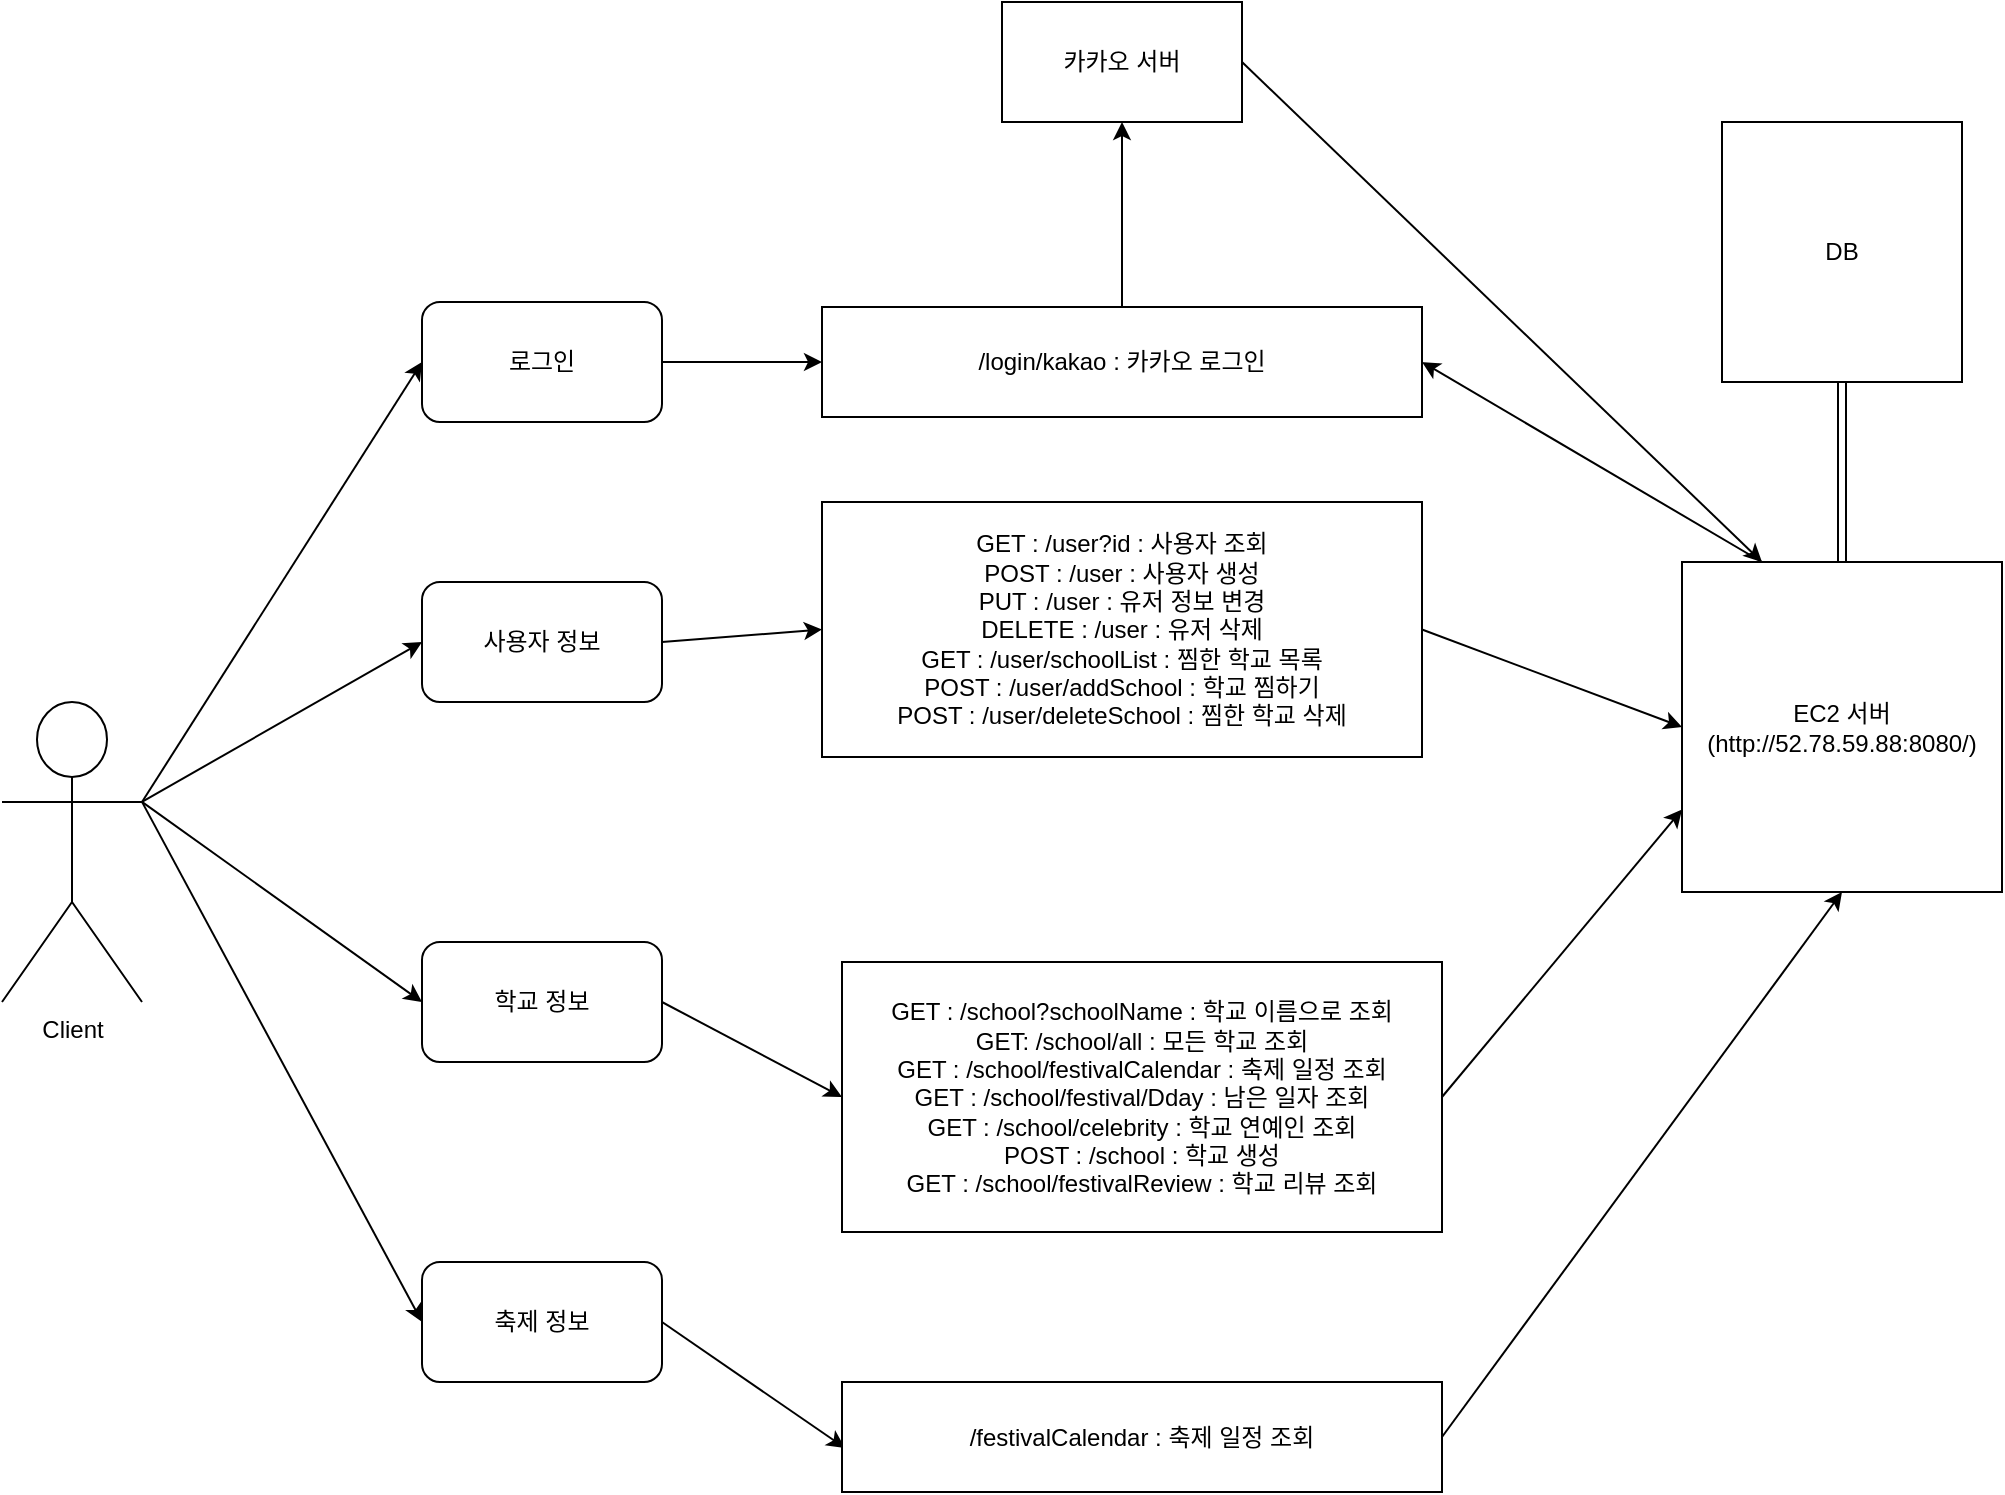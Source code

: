 <mxfile version="20.8.23" type="github">
  <diagram id="gcupz1wOseAFlGIjOzjX" name="페이지-1">
    <mxGraphModel dx="1434" dy="1965" grid="1" gridSize="10" guides="1" tooltips="1" connect="1" arrows="1" fold="1" page="1" pageScale="1" pageWidth="827" pageHeight="1169" math="0" shadow="0">
      <root>
        <mxCell id="0" />
        <mxCell id="1" parent="0" />
        <mxCell id="Nez7KcpY-7Rk2Y-lfuM3-13" style="orthogonalLoop=1;jettySize=auto;html=1;entryX=0;entryY=0.5;entryDx=0;entryDy=0;rounded=0;" edge="1" parent="1" target="Nez7KcpY-7Rk2Y-lfuM3-7">
          <mxGeometry relative="1" as="geometry">
            <mxPoint x="100" y="370" as="sourcePoint" />
          </mxGeometry>
        </mxCell>
        <mxCell id="Nez7KcpY-7Rk2Y-lfuM3-23" style="edgeStyle=none;rounded=0;orthogonalLoop=1;jettySize=auto;html=1;exitX=1;exitY=0.333;exitDx=0;exitDy=0;exitPerimeter=0;entryX=0;entryY=0.5;entryDx=0;entryDy=0;" edge="1" parent="1" source="Nez7KcpY-7Rk2Y-lfuM3-1" target="Nez7KcpY-7Rk2Y-lfuM3-6">
          <mxGeometry relative="1" as="geometry" />
        </mxCell>
        <mxCell id="Nez7KcpY-7Rk2Y-lfuM3-24" style="edgeStyle=none;rounded=0;orthogonalLoop=1;jettySize=auto;html=1;exitX=1;exitY=0.333;exitDx=0;exitDy=0;exitPerimeter=0;entryX=0;entryY=0.5;entryDx=0;entryDy=0;" edge="1" parent="1" source="Nez7KcpY-7Rk2Y-lfuM3-1" target="Nez7KcpY-7Rk2Y-lfuM3-8">
          <mxGeometry relative="1" as="geometry" />
        </mxCell>
        <mxCell id="Nez7KcpY-7Rk2Y-lfuM3-25" style="edgeStyle=none;rounded=0;orthogonalLoop=1;jettySize=auto;html=1;exitX=1;exitY=0.333;exitDx=0;exitDy=0;exitPerimeter=0;entryX=0;entryY=0.5;entryDx=0;entryDy=0;" edge="1" parent="1" source="Nez7KcpY-7Rk2Y-lfuM3-1" target="Nez7KcpY-7Rk2Y-lfuM3-9">
          <mxGeometry relative="1" as="geometry" />
        </mxCell>
        <mxCell id="Nez7KcpY-7Rk2Y-lfuM3-1" value="Client" style="shape=umlActor;verticalLabelPosition=bottom;verticalAlign=top;html=1;outlineConnect=0;" vertex="1" parent="1">
          <mxGeometry x="30" y="320" width="70" height="150" as="geometry" />
        </mxCell>
        <mxCell id="Nez7KcpY-7Rk2Y-lfuM3-32" style="edgeStyle=none;rounded=0;orthogonalLoop=1;jettySize=auto;html=1;exitX=1;exitY=0.5;exitDx=0;exitDy=0;entryX=0;entryY=0.5;entryDx=0;entryDy=0;" edge="1" parent="1" source="Nez7KcpY-7Rk2Y-lfuM3-6" target="Nez7KcpY-7Rk2Y-lfuM3-28">
          <mxGeometry relative="1" as="geometry" />
        </mxCell>
        <mxCell id="Nez7KcpY-7Rk2Y-lfuM3-6" value="사용자 정보" style="rounded=1;whiteSpace=wrap;html=1;" vertex="1" parent="1">
          <mxGeometry x="240" y="260" width="120" height="60" as="geometry" />
        </mxCell>
        <mxCell id="Nez7KcpY-7Rk2Y-lfuM3-40" style="edgeStyle=none;rounded=0;orthogonalLoop=1;jettySize=auto;html=1;exitX=1;exitY=0.5;exitDx=0;exitDy=0;entryX=0;entryY=0.5;entryDx=0;entryDy=0;" edge="1" parent="1" source="Nez7KcpY-7Rk2Y-lfuM3-7" target="Nez7KcpY-7Rk2Y-lfuM3-39">
          <mxGeometry relative="1" as="geometry" />
        </mxCell>
        <mxCell id="Nez7KcpY-7Rk2Y-lfuM3-7" value="로그인" style="rounded=1;whiteSpace=wrap;html=1;" vertex="1" parent="1">
          <mxGeometry x="240" y="120" width="120" height="60" as="geometry" />
        </mxCell>
        <mxCell id="Nez7KcpY-7Rk2Y-lfuM3-33" style="edgeStyle=none;rounded=0;orthogonalLoop=1;jettySize=auto;html=1;exitX=1;exitY=0.5;exitDx=0;exitDy=0;entryX=0;entryY=0.5;entryDx=0;entryDy=0;" edge="1" parent="1" source="Nez7KcpY-7Rk2Y-lfuM3-8" target="Nez7KcpY-7Rk2Y-lfuM3-29">
          <mxGeometry relative="1" as="geometry" />
        </mxCell>
        <mxCell id="Nez7KcpY-7Rk2Y-lfuM3-8" value="학교 정보" style="rounded=1;whiteSpace=wrap;html=1;" vertex="1" parent="1">
          <mxGeometry x="240" y="440" width="120" height="60" as="geometry" />
        </mxCell>
        <mxCell id="Nez7KcpY-7Rk2Y-lfuM3-34" style="edgeStyle=none;rounded=0;orthogonalLoop=1;jettySize=auto;html=1;exitX=1;exitY=0.5;exitDx=0;exitDy=0;entryX=0.005;entryY=0.6;entryDx=0;entryDy=0;entryPerimeter=0;" edge="1" parent="1" source="Nez7KcpY-7Rk2Y-lfuM3-9" target="Nez7KcpY-7Rk2Y-lfuM3-30">
          <mxGeometry relative="1" as="geometry" />
        </mxCell>
        <mxCell id="Nez7KcpY-7Rk2Y-lfuM3-9" value="축제 정보" style="rounded=1;whiteSpace=wrap;html=1;" vertex="1" parent="1">
          <mxGeometry x="240" y="600" width="120" height="60" as="geometry" />
        </mxCell>
        <mxCell id="Nez7KcpY-7Rk2Y-lfuM3-26" style="edgeStyle=none;rounded=0;orthogonalLoop=1;jettySize=auto;html=1;exitX=1;exitY=0.5;exitDx=0;exitDy=0;entryX=0.25;entryY=0;entryDx=0;entryDy=0;" edge="1" parent="1" source="Nez7KcpY-7Rk2Y-lfuM3-10" target="Nez7KcpY-7Rk2Y-lfuM3-15">
          <mxGeometry relative="1" as="geometry" />
        </mxCell>
        <mxCell id="Nez7KcpY-7Rk2Y-lfuM3-10" value="카카오 서버" style="rounded=0;whiteSpace=wrap;html=1;" vertex="1" parent="1">
          <mxGeometry x="530" y="-30" width="120" height="60" as="geometry" />
        </mxCell>
        <mxCell id="Nez7KcpY-7Rk2Y-lfuM3-16" style="edgeStyle=orthogonalEdgeStyle;rounded=0;orthogonalLoop=1;jettySize=auto;html=1;exitX=0.5;exitY=1;exitDx=0;exitDy=0;entryX=0.5;entryY=0;entryDx=0;entryDy=0;shape=link;" edge="1" parent="1" source="Nez7KcpY-7Rk2Y-lfuM3-12" target="Nez7KcpY-7Rk2Y-lfuM3-15">
          <mxGeometry relative="1" as="geometry" />
        </mxCell>
        <mxCell id="Nez7KcpY-7Rk2Y-lfuM3-12" value="DB" style="rounded=0;whiteSpace=wrap;html=1;" vertex="1" parent="1">
          <mxGeometry x="890" y="30" width="120" height="130" as="geometry" />
        </mxCell>
        <mxCell id="Nez7KcpY-7Rk2Y-lfuM3-46" style="edgeStyle=none;rounded=0;orthogonalLoop=1;jettySize=auto;html=1;exitX=0.25;exitY=0;exitDx=0;exitDy=0;entryX=1;entryY=0.5;entryDx=0;entryDy=0;" edge="1" parent="1" source="Nez7KcpY-7Rk2Y-lfuM3-15" target="Nez7KcpY-7Rk2Y-lfuM3-39">
          <mxGeometry relative="1" as="geometry" />
        </mxCell>
        <mxCell id="Nez7KcpY-7Rk2Y-lfuM3-15" value="EC2 서버&lt;br&gt;(http://52.78.59.88:8080/)" style="rounded=0;whiteSpace=wrap;html=1;" vertex="1" parent="1">
          <mxGeometry x="870" y="250" width="160" height="165" as="geometry" />
        </mxCell>
        <mxCell id="Nez7KcpY-7Rk2Y-lfuM3-31" style="edgeStyle=none;rounded=0;orthogonalLoop=1;jettySize=auto;html=1;exitX=1;exitY=0.5;exitDx=0;exitDy=0;entryX=0;entryY=0.5;entryDx=0;entryDy=0;" edge="1" parent="1" source="Nez7KcpY-7Rk2Y-lfuM3-28" target="Nez7KcpY-7Rk2Y-lfuM3-15">
          <mxGeometry relative="1" as="geometry" />
        </mxCell>
        <mxCell id="Nez7KcpY-7Rk2Y-lfuM3-28" value="GET : /user?id : 사용자 조회&lt;br&gt;POST : /user : 사용자 생성&lt;br&gt;PUT : /user : 유저 정보 변경&lt;br&gt;DELETE : /user : 유저 삭제&lt;br&gt;GET : /user/schoolList : 찜한 학교 목록&lt;br&gt;POST : /user/addSchool : 학교 찜하기&lt;br&gt;POST : /user/deleteSchool : 찜한 학교 삭제" style="rounded=0;whiteSpace=wrap;html=1;" vertex="1" parent="1">
          <mxGeometry x="440" y="220" width="300" height="127.5" as="geometry" />
        </mxCell>
        <mxCell id="Nez7KcpY-7Rk2Y-lfuM3-35" style="edgeStyle=none;rounded=0;orthogonalLoop=1;jettySize=auto;html=1;exitX=1;exitY=0.5;exitDx=0;exitDy=0;entryX=0;entryY=0.75;entryDx=0;entryDy=0;" edge="1" parent="1" source="Nez7KcpY-7Rk2Y-lfuM3-29" target="Nez7KcpY-7Rk2Y-lfuM3-15">
          <mxGeometry relative="1" as="geometry" />
        </mxCell>
        <mxCell id="Nez7KcpY-7Rk2Y-lfuM3-29" value="GET : /school?schoolName : 학교 이름으로 조회&lt;br&gt;GET: /school/all : 모든 학교 조회&lt;br&gt;GET : /school/festivalCalendar : 축제 일정 조회&lt;br&gt;GET : /school/festival/Dday : 남은 일자 조회&lt;br&gt;GET : /school/celebrity : 학교 연예인 조회&lt;br&gt;POST : /school : 학교 생성&lt;br&gt;GET : /school/festivalReview : 학교 리뷰 조회" style="rounded=0;whiteSpace=wrap;html=1;" vertex="1" parent="1">
          <mxGeometry x="450" y="450" width="300" height="135" as="geometry" />
        </mxCell>
        <mxCell id="Nez7KcpY-7Rk2Y-lfuM3-36" style="edgeStyle=none;rounded=0;orthogonalLoop=1;jettySize=auto;html=1;exitX=1;exitY=0.5;exitDx=0;exitDy=0;entryX=0.5;entryY=1;entryDx=0;entryDy=0;" edge="1" parent="1" source="Nez7KcpY-7Rk2Y-lfuM3-30" target="Nez7KcpY-7Rk2Y-lfuM3-15">
          <mxGeometry relative="1" as="geometry" />
        </mxCell>
        <mxCell id="Nez7KcpY-7Rk2Y-lfuM3-30" value="/festivalCalendar : 축제 일정 조회" style="rounded=0;whiteSpace=wrap;html=1;" vertex="1" parent="1">
          <mxGeometry x="450" y="660" width="300" height="55" as="geometry" />
        </mxCell>
        <mxCell id="Nez7KcpY-7Rk2Y-lfuM3-43" style="edgeStyle=none;rounded=0;orthogonalLoop=1;jettySize=auto;html=1;exitX=0.5;exitY=0;exitDx=0;exitDy=0;entryX=0.5;entryY=1;entryDx=0;entryDy=0;" edge="1" parent="1" source="Nez7KcpY-7Rk2Y-lfuM3-39" target="Nez7KcpY-7Rk2Y-lfuM3-10">
          <mxGeometry relative="1" as="geometry" />
        </mxCell>
        <mxCell id="Nez7KcpY-7Rk2Y-lfuM3-39" value="/login/kakao : 카카오 로그인" style="rounded=0;whiteSpace=wrap;html=1;" vertex="1" parent="1">
          <mxGeometry x="440" y="122.5" width="300" height="55" as="geometry" />
        </mxCell>
      </root>
    </mxGraphModel>
  </diagram>
</mxfile>
